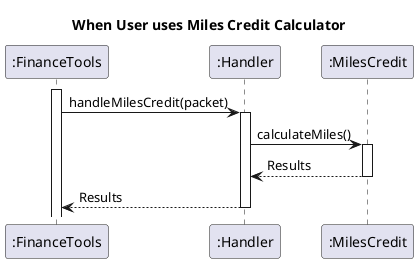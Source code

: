 @startuml
title When User uses Miles Credit Calculator

activate ":FinanceTools"
":FinanceTools" -> ":Handler" : handleMilesCredit(packet)
activate ":Handler"

":Handler" -> ":MilesCredit" : calculateMiles()
activate ":MilesCredit"

":MilesCredit" --> ":Handler" : Results
deactivate ":MilesCredit"

":Handler" --> ":FinanceTools" : Results
deactivate ":Handler"
@enduml